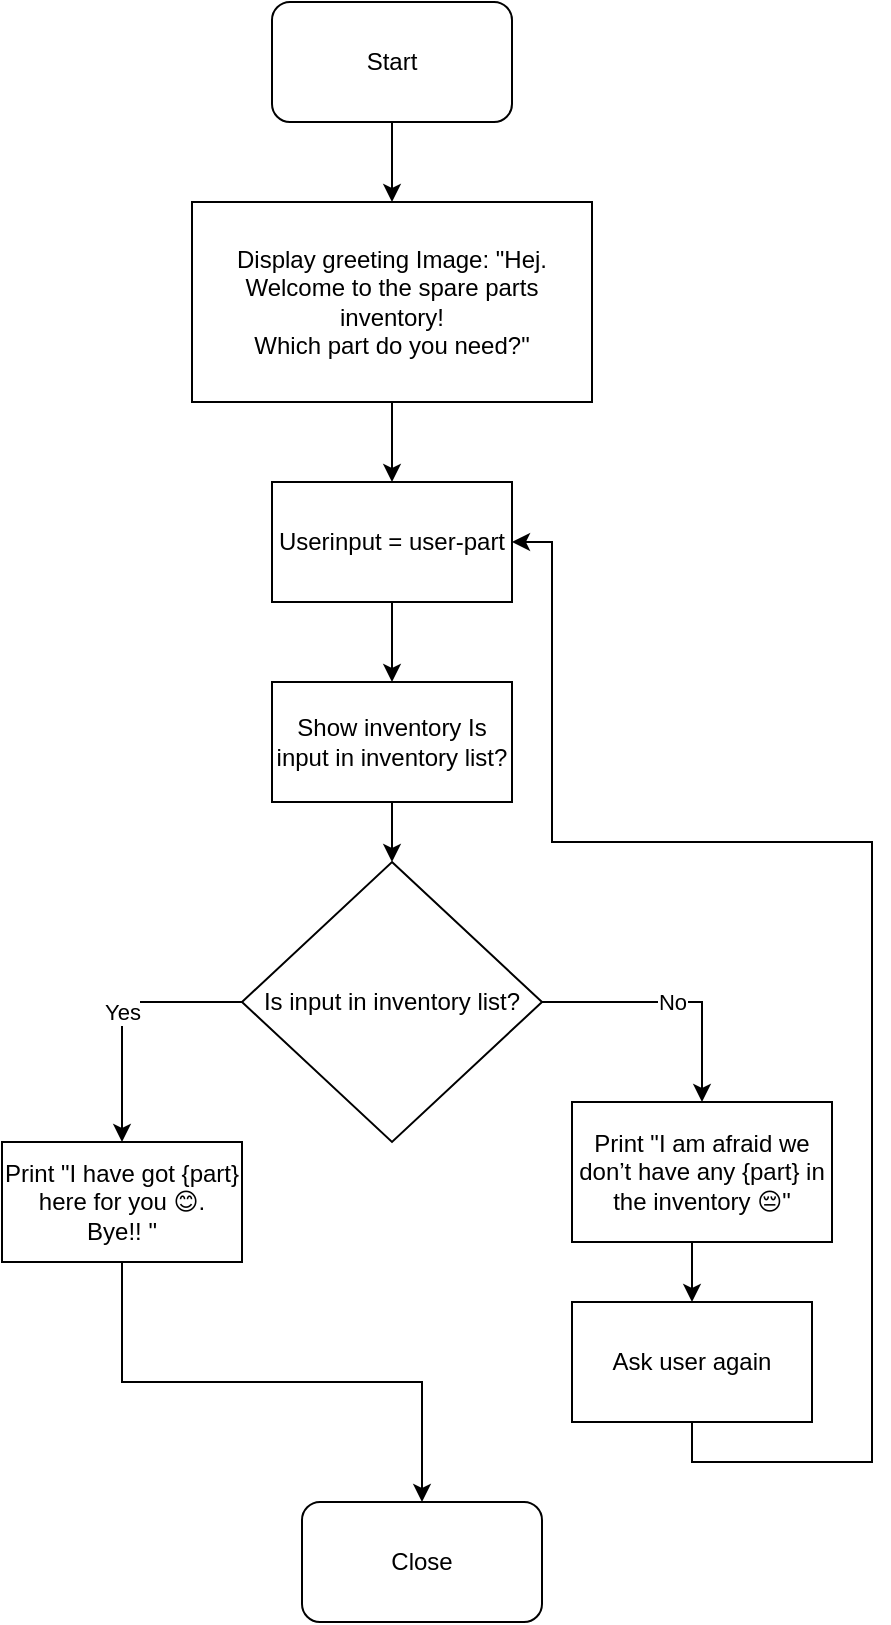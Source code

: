 <mxfile version="28.2.3">
  <diagram name="Page-1" id="JaD3Yy0sD6Ru0_itfxPk">
    <mxGraphModel dx="2647" dy="1104" grid="1" gridSize="10" guides="1" tooltips="1" connect="1" arrows="1" fold="1" page="1" pageScale="1" pageWidth="850" pageHeight="1100" math="0" shadow="0">
      <root>
        <mxCell id="0" />
        <mxCell id="1" parent="0" />
        <mxCell id="WCCUMINx5tFJ4gvI4-Xa-3" style="edgeStyle=orthogonalEdgeStyle;rounded=0;orthogonalLoop=1;jettySize=auto;html=1;" parent="1" source="WCCUMINx5tFJ4gvI4-Xa-1" target="WCCUMINx5tFJ4gvI4-Xa-2" edge="1">
          <mxGeometry relative="1" as="geometry" />
        </mxCell>
        <mxCell id="WCCUMINx5tFJ4gvI4-Xa-1" value="Start" style="rounded=1;whiteSpace=wrap;html=1;" parent="1" vertex="1">
          <mxGeometry x="360" y="200" width="120" height="60" as="geometry" />
        </mxCell>
        <mxCell id="WCCUMINx5tFJ4gvI4-Xa-6" style="edgeStyle=orthogonalEdgeStyle;rounded=0;orthogonalLoop=1;jettySize=auto;html=1;exitX=0.5;exitY=1;exitDx=0;exitDy=0;entryX=0.5;entryY=0;entryDx=0;entryDy=0;" parent="1" source="WCCUMINx5tFJ4gvI4-Xa-2" target="WCCUMINx5tFJ4gvI4-Xa-5" edge="1">
          <mxGeometry relative="1" as="geometry" />
        </mxCell>
        <mxCell id="WCCUMINx5tFJ4gvI4-Xa-2" value="Display greeting Image: &quot;&lt;span style=&quot;background-color: transparent;&quot;&gt;Hej. Welcome to the spare parts inventory!&lt;br&gt;&lt;/span&gt;&lt;span style=&quot;background-color: transparent;&quot;&gt;Which part do you need?&lt;/span&gt;&quot;" style="rounded=0;whiteSpace=wrap;html=1;" parent="1" vertex="1">
          <mxGeometry x="320" y="300" width="200" height="100" as="geometry" />
        </mxCell>
        <mxCell id="WCCUMINx5tFJ4gvI4-Xa-8" style="edgeStyle=orthogonalEdgeStyle;rounded=0;orthogonalLoop=1;jettySize=auto;html=1;exitX=0.5;exitY=1;exitDx=0;exitDy=0;entryX=0.5;entryY=0;entryDx=0;entryDy=0;" parent="1" source="WCCUMINx5tFJ4gvI4-Xa-5" target="WCCUMINx5tFJ4gvI4-Xa-9" edge="1">
          <mxGeometry relative="1" as="geometry">
            <mxPoint x="410" y="590" as="targetPoint" />
          </mxGeometry>
        </mxCell>
        <mxCell id="WCCUMINx5tFJ4gvI4-Xa-5" value="Userinput = user-part" style="rounded=0;whiteSpace=wrap;html=1;" parent="1" vertex="1">
          <mxGeometry x="360" y="440" width="120" height="60" as="geometry" />
        </mxCell>
        <mxCell id="WCCUMINx5tFJ4gvI4-Xa-11" style="edgeStyle=orthogonalEdgeStyle;rounded=0;orthogonalLoop=1;jettySize=auto;html=1;entryX=0.5;entryY=0;entryDx=0;entryDy=0;" parent="1" source="WCCUMINx5tFJ4gvI4-Xa-9" target="WCCUMINx5tFJ4gvI4-Xa-10" edge="1">
          <mxGeometry relative="1" as="geometry" />
        </mxCell>
        <mxCell id="WCCUMINx5tFJ4gvI4-Xa-9" value="Show inventory Is input in inventory list?" style="rounded=0;whiteSpace=wrap;html=1;" parent="1" vertex="1">
          <mxGeometry x="360" y="540" width="120" height="60" as="geometry" />
        </mxCell>
        <mxCell id="WCCUMINx5tFJ4gvI4-Xa-18" value="No" style="edgeStyle=orthogonalEdgeStyle;rounded=0;orthogonalLoop=1;jettySize=auto;html=1;exitX=1;exitY=0.5;exitDx=0;exitDy=0;entryX=0.5;entryY=0;entryDx=0;entryDy=0;" parent="1" source="WCCUMINx5tFJ4gvI4-Xa-10" target="WCCUMINx5tFJ4gvI4-Xa-14" edge="1">
          <mxGeometry relative="1" as="geometry" />
        </mxCell>
        <mxCell id="WCCUMINx5tFJ4gvI4-Xa-10" value="Is input in inventory list?" style="rhombus;whiteSpace=wrap;html=1;" parent="1" vertex="1">
          <mxGeometry x="345" y="630" width="150" height="140" as="geometry" />
        </mxCell>
        <mxCell id="WCCUMINx5tFJ4gvI4-Xa-20" style="edgeStyle=orthogonalEdgeStyle;rounded=0;orthogonalLoop=1;jettySize=auto;html=1;exitX=0.5;exitY=1;exitDx=0;exitDy=0;entryX=1;entryY=0.5;entryDx=0;entryDy=0;" parent="1" source="WCCUMINx5tFJ4gvI4-Xa-12" target="WCCUMINx5tFJ4gvI4-Xa-5" edge="1">
          <mxGeometry relative="1" as="geometry">
            <mxPoint x="620" y="620.0" as="targetPoint" />
            <Array as="points">
              <mxPoint x="570" y="930" />
              <mxPoint x="660" y="930" />
              <mxPoint x="660" y="620" />
              <mxPoint x="500" y="620" />
              <mxPoint x="500" y="470" />
            </Array>
          </mxGeometry>
        </mxCell>
        <mxCell id="WCCUMINx5tFJ4gvI4-Xa-12" value="Ask user again" style="rounded=0;whiteSpace=wrap;html=1;" parent="1" vertex="1">
          <mxGeometry x="510" y="850" width="120" height="60" as="geometry" />
        </mxCell>
        <mxCell id="WCCUMINx5tFJ4gvI4-Xa-21" style="edgeStyle=orthogonalEdgeStyle;rounded=0;orthogonalLoop=1;jettySize=auto;html=1;exitX=0.5;exitY=1;exitDx=0;exitDy=0;entryX=0.5;entryY=0;entryDx=0;entryDy=0;" parent="1" source="WCCUMINx5tFJ4gvI4-Xa-13" target="WCCUMINx5tFJ4gvI4-Xa-16" edge="1">
          <mxGeometry relative="1" as="geometry" />
        </mxCell>
        <mxCell id="WCCUMINx5tFJ4gvI4-Xa-13" value="Print &quot;&lt;span style=&quot;background-color: transparent;&quot;&gt;I have got {part} here for you 😊. Bye!!&lt;/span&gt;&lt;span style=&quot;background-color: transparent; color: light-dark(rgb(0, 0, 0), rgb(255, 255, 255));&quot;&gt;&amp;nbsp;&quot;&lt;/span&gt;" style="rounded=0;whiteSpace=wrap;html=1;" parent="1" vertex="1">
          <mxGeometry x="225" y="770" width="120" height="60" as="geometry" />
        </mxCell>
        <mxCell id="WCCUMINx5tFJ4gvI4-Xa-19" style="edgeStyle=orthogonalEdgeStyle;rounded=0;orthogonalLoop=1;jettySize=auto;html=1;exitX=0.5;exitY=1;exitDx=0;exitDy=0;entryX=0.5;entryY=0;entryDx=0;entryDy=0;" parent="1" source="WCCUMINx5tFJ4gvI4-Xa-14" target="WCCUMINx5tFJ4gvI4-Xa-12" edge="1">
          <mxGeometry relative="1" as="geometry" />
        </mxCell>
        <mxCell id="WCCUMINx5tFJ4gvI4-Xa-14" value="Print &quot;I am afraid we don’t have any {part} in the inventory 😔&quot;" style="rounded=0;whiteSpace=wrap;html=1;" parent="1" vertex="1">
          <mxGeometry x="510" y="750" width="130" height="70" as="geometry" />
        </mxCell>
        <mxCell id="WCCUMINx5tFJ4gvI4-Xa-16" value="Close" style="rounded=1;whiteSpace=wrap;html=1;" parent="1" vertex="1">
          <mxGeometry x="375" y="950" width="120" height="60" as="geometry" />
        </mxCell>
        <mxCell id="WCCUMINx5tFJ4gvI4-Xa-17" value="Yes" style="edgeStyle=orthogonalEdgeStyle;rounded=0;orthogonalLoop=1;jettySize=auto;html=1;exitX=0;exitY=0.5;exitDx=0;exitDy=0;entryX=0.5;entryY=0;entryDx=0;entryDy=0;" parent="1" source="WCCUMINx5tFJ4gvI4-Xa-10" target="WCCUMINx5tFJ4gvI4-Xa-13" edge="1">
          <mxGeometry relative="1" as="geometry" />
        </mxCell>
      </root>
    </mxGraphModel>
  </diagram>
</mxfile>
